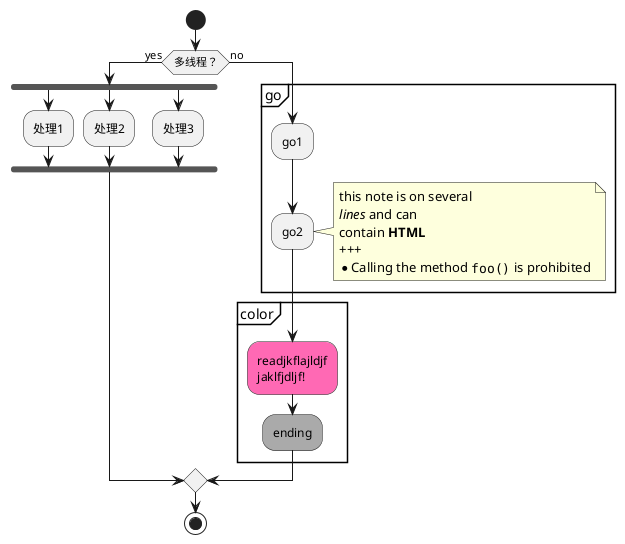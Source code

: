 @startuml first

start 

if (多线程？) then (yes) 
  fork
    :处理1;
  fork again
    :处理2;
  fork again
    :处理3;
  end fork
else (no)
partition go {
    :go1;
    :go2;
    note right
        this note is on several
        //lines// and can
        contain <b>HTML</b>
        +++
        * Calling the method ""foo()"" is prohibited
    end note
}
partition color {
    #HotPink:readjkflajldjf
    jaklfjdljf!;
    #AAA:ending;
}
endif

stop
@enduml